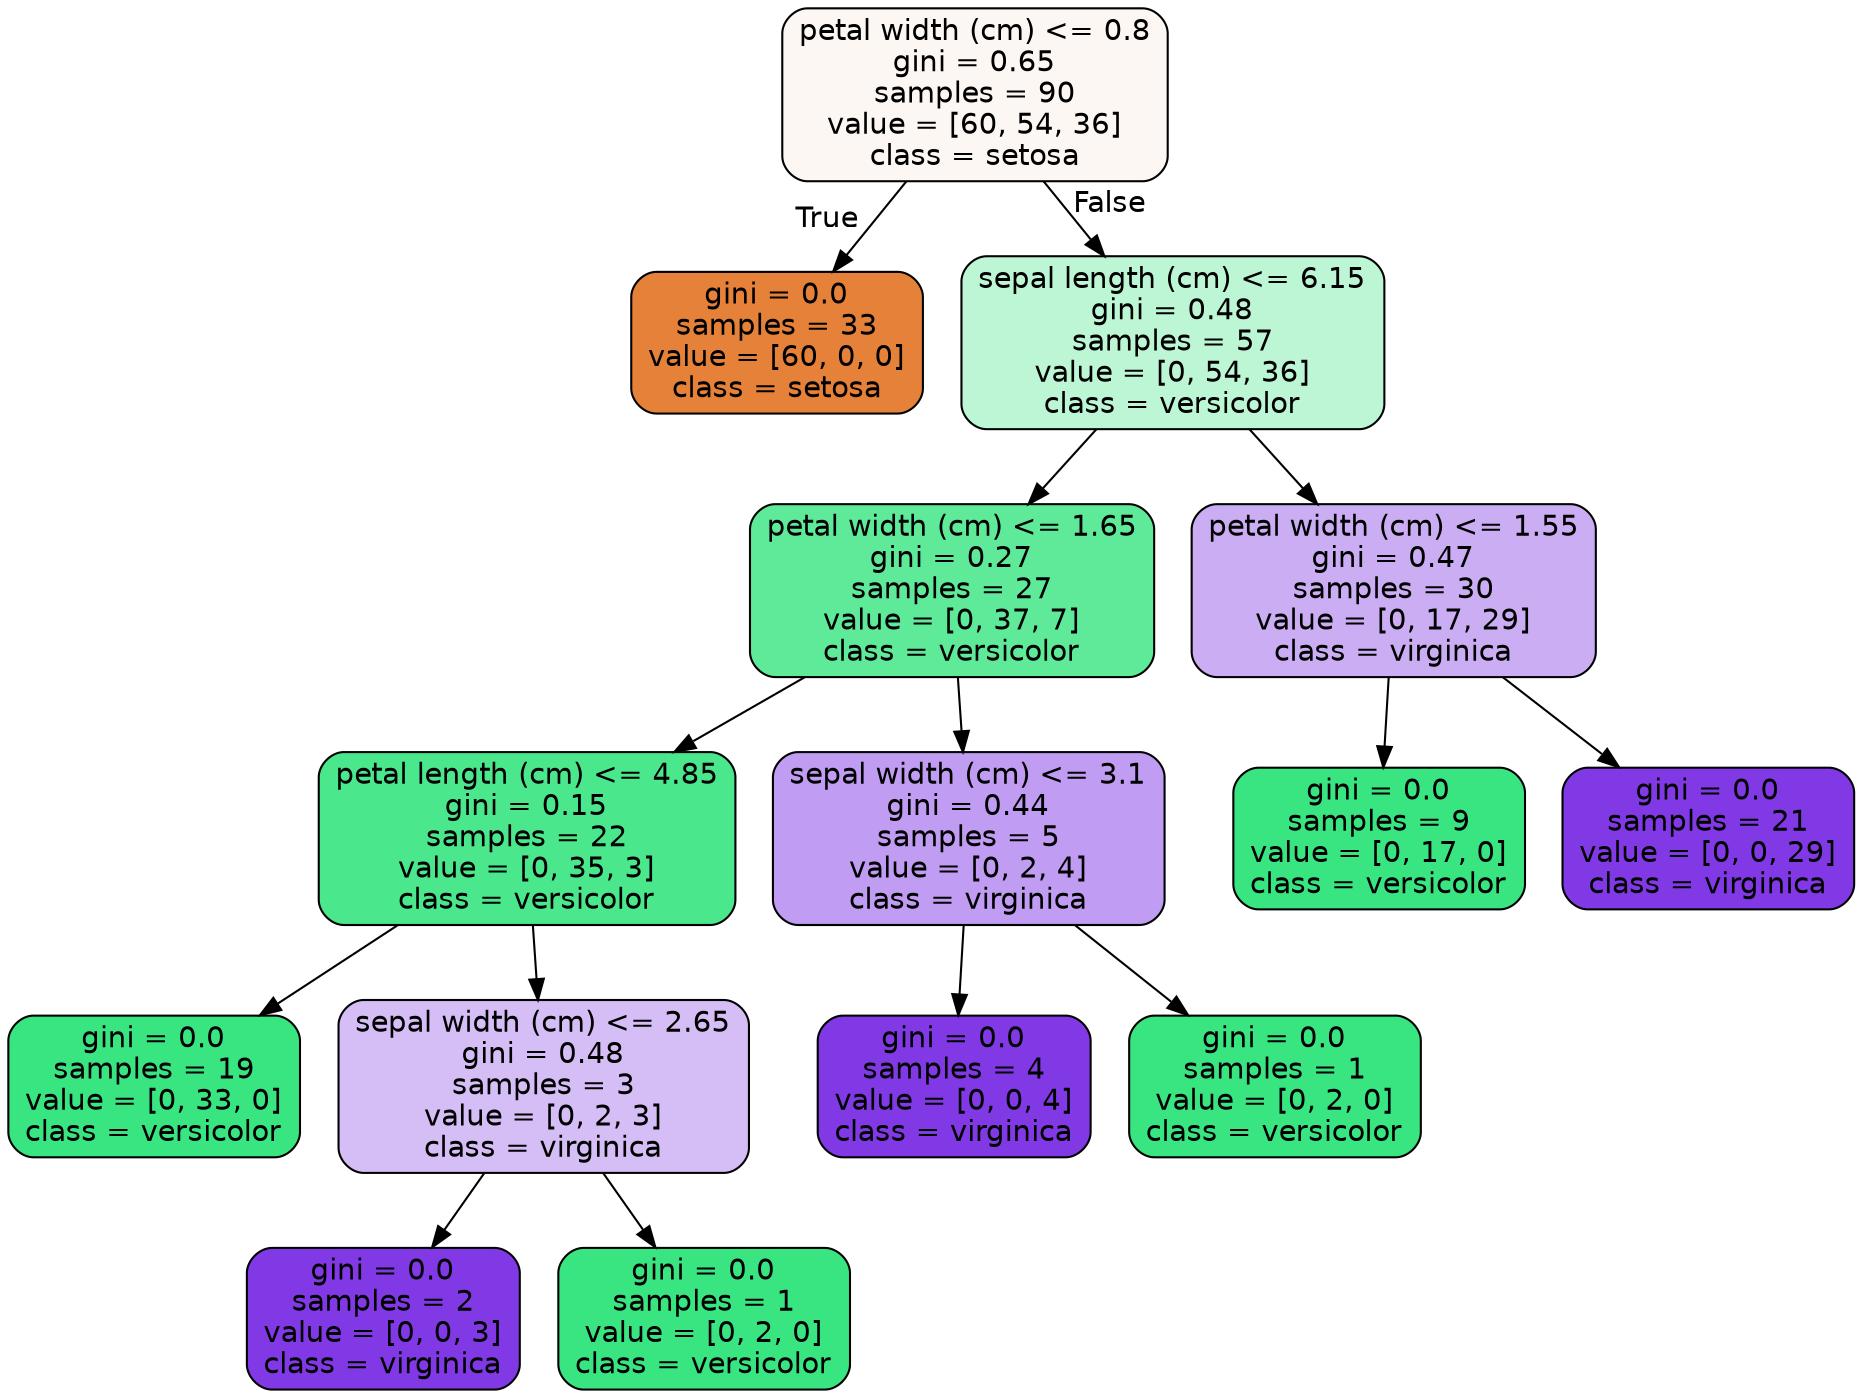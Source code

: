 digraph Tree {
node [shape=box, style="filled, rounded", color="black", fontname="helvetica"] ;
edge [fontname="helvetica"] ;
0 [label="petal width (cm) <= 0.8\ngini = 0.65\nsamples = 90\nvalue = [60, 54, 36]\nclass = setosa", fillcolor="#fdf7f3"] ;
1 [label="gini = 0.0\nsamples = 33\nvalue = [60, 0, 0]\nclass = setosa", fillcolor="#e58139"] ;
0 -> 1 [labeldistance=2.5, labelangle=45, headlabel="True"] ;
2 [label="sepal length (cm) <= 6.15\ngini = 0.48\nsamples = 57\nvalue = [0, 54, 36]\nclass = versicolor", fillcolor="#bdf6d5"] ;
0 -> 2 [labeldistance=2.5, labelangle=-45, headlabel="False"] ;
3 [label="petal width (cm) <= 1.65\ngini = 0.27\nsamples = 27\nvalue = [0, 37, 7]\nclass = versicolor", fillcolor="#5eea99"] ;
2 -> 3 ;
4 [label="petal length (cm) <= 4.85\ngini = 0.15\nsamples = 22\nvalue = [0, 35, 3]\nclass = versicolor", fillcolor="#4ae78c"] ;
3 -> 4 ;
5 [label="gini = 0.0\nsamples = 19\nvalue = [0, 33, 0]\nclass = versicolor", fillcolor="#39e581"] ;
4 -> 5 ;
6 [label="sepal width (cm) <= 2.65\ngini = 0.48\nsamples = 3\nvalue = [0, 2, 3]\nclass = virginica", fillcolor="#d5bdf6"] ;
4 -> 6 ;
7 [label="gini = 0.0\nsamples = 2\nvalue = [0, 0, 3]\nclass = virginica", fillcolor="#8139e5"] ;
6 -> 7 ;
8 [label="gini = 0.0\nsamples = 1\nvalue = [0, 2, 0]\nclass = versicolor", fillcolor="#39e581"] ;
6 -> 8 ;
9 [label="sepal width (cm) <= 3.1\ngini = 0.44\nsamples = 5\nvalue = [0, 2, 4]\nclass = virginica", fillcolor="#c09cf2"] ;
3 -> 9 ;
10 [label="gini = 0.0\nsamples = 4\nvalue = [0, 0, 4]\nclass = virginica", fillcolor="#8139e5"] ;
9 -> 10 ;
11 [label="gini = 0.0\nsamples = 1\nvalue = [0, 2, 0]\nclass = versicolor", fillcolor="#39e581"] ;
9 -> 11 ;
12 [label="petal width (cm) <= 1.55\ngini = 0.47\nsamples = 30\nvalue = [0, 17, 29]\nclass = virginica", fillcolor="#cbadf4"] ;
2 -> 12 ;
13 [label="gini = 0.0\nsamples = 9\nvalue = [0, 17, 0]\nclass = versicolor", fillcolor="#39e581"] ;
12 -> 13 ;
14 [label="gini = 0.0\nsamples = 21\nvalue = [0, 0, 29]\nclass = virginica", fillcolor="#8139e5"] ;
12 -> 14 ;
}